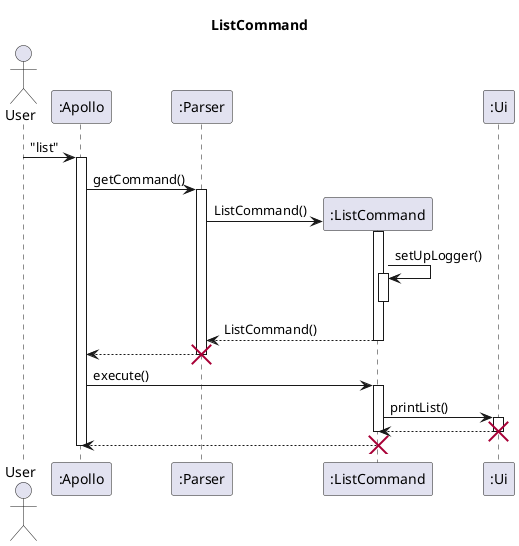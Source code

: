 @startuml
'https://plantuml.com/sequence-diagram


skinparam maxMessageSize 150

title ListCommand

actor User
participant ":Apollo" as Apollo
participant ":Parser" as Parser
participant ":ListCommand" as list
participant ":Ui" as Ui

User -> Apollo : "list"
activate Apollo

Apollo -> Parser : getCommand()
activate Parser

Parser -> list** : ListCommand()
activate list

list -> list : setUpLogger()
activate list
deactivate list

list --> Parser : ListCommand()
deactivate list

Parser --> Apollo
deactivate Parser
destroy Parser

Apollo -> list : execute()
activate list

list -> Ui :  printList()

activate Ui
Ui --> list
deactivate Ui

deactivate list

destroy Ui

list --> Apollo

deactivate list
destroy list

deactivate Apollo





@enduml